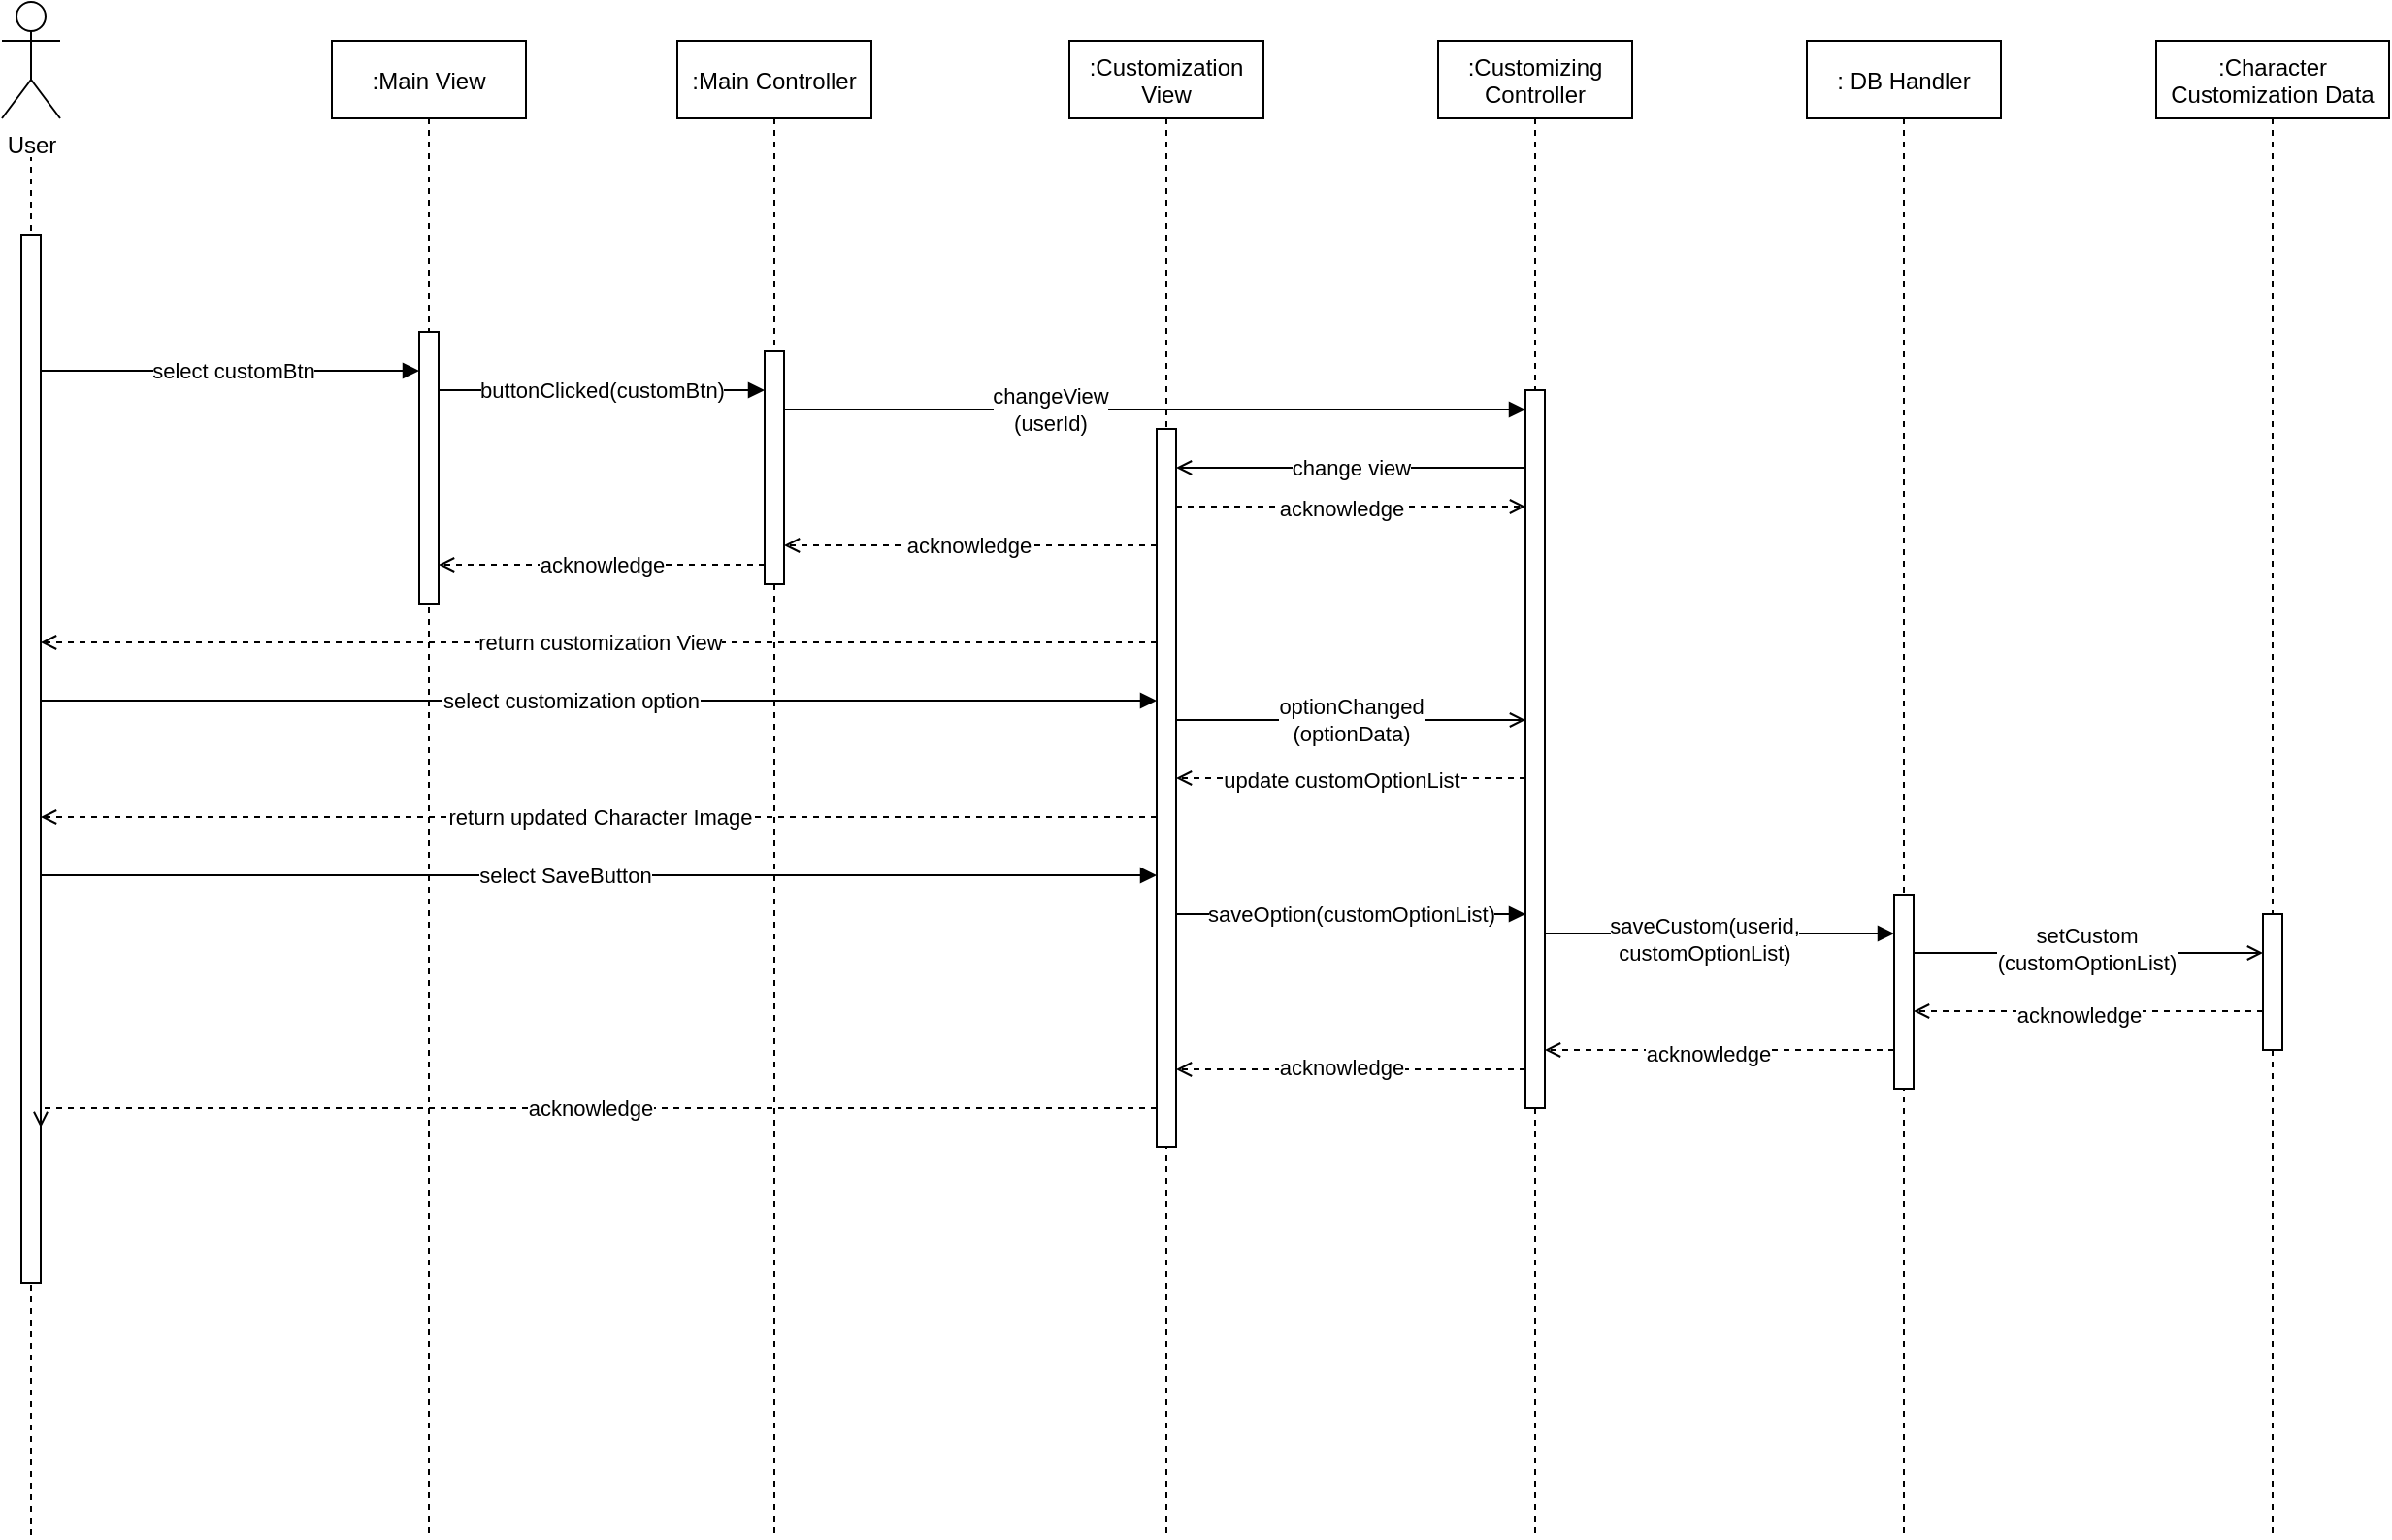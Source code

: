 <mxfile version="14.7.6" type="github">
  <diagram id="ru6Bwzwn6HbUvp8h6mE7" name="Page-1">
    <mxGraphModel dx="2512" dy="762" grid="1" gridSize="10" guides="1" tooltips="1" connect="1" arrows="1" fold="1" page="1" pageScale="1" pageWidth="850" pageHeight="1100" math="0" shadow="0">
      <root>
        <mxCell id="0" />
        <mxCell id="1" parent="0" />
        <mxCell id="5U55PKnecChS-TOLvx-6-1" value="" style="endArrow=none;dashed=1;html=1;rounded=0;edgeStyle=orthogonalEdgeStyle;" parent="1" edge="1">
          <mxGeometry width="50" height="50" relative="1" as="geometry">
            <mxPoint x="-15" y="810.0" as="sourcePoint" />
            <mxPoint x="-15" y="100" as="targetPoint" />
            <Array as="points">
              <mxPoint x="-15" y="395" />
            </Array>
          </mxGeometry>
        </mxCell>
        <mxCell id="5U55PKnecChS-TOLvx-6-2" value="select customization option" style="edgeStyle=orthogonalEdgeStyle;rounded=0;orthogonalLoop=1;jettySize=auto;html=1;endArrow=block;endFill=1;" parent="1" target="5U55PKnecChS-TOLvx-6-11" edge="1">
          <mxGeometry relative="1" as="geometry">
            <Array as="points">
              <mxPoint x="-10" y="380" />
            </Array>
            <mxPoint x="-10" y="350.0" as="sourcePoint" />
            <mxPoint x="725" y="350" as="targetPoint" />
          </mxGeometry>
        </mxCell>
        <mxCell id="5U55PKnecChS-TOLvx-6-3" value="" style="points=[];perimeter=orthogonalPerimeter;rounded=0;shadow=0;strokeWidth=1;" parent="1" vertex="1">
          <mxGeometry x="-20" y="140" width="10" height="540" as="geometry" />
        </mxCell>
        <mxCell id="5U55PKnecChS-TOLvx-6-4" value=": DB Handler" style="shape=umlLifeline;perimeter=lifelinePerimeter;container=1;collapsible=0;recursiveResize=0;rounded=0;shadow=0;strokeWidth=1;" parent="1" vertex="1">
          <mxGeometry x="900" y="40" width="100" height="770" as="geometry" />
        </mxCell>
        <mxCell id="5U55PKnecChS-TOLvx-6-5" value=":Main Controller" style="shape=umlLifeline;perimeter=lifelinePerimeter;container=1;collapsible=0;recursiveResize=0;rounded=0;shadow=0;strokeWidth=1;" parent="1" vertex="1">
          <mxGeometry x="318" y="40" width="100" height="770" as="geometry" />
        </mxCell>
        <mxCell id="5U55PKnecChS-TOLvx-6-6" value="" style="points=[];perimeter=orthogonalPerimeter;rounded=0;shadow=0;strokeWidth=1;" parent="5U55PKnecChS-TOLvx-6-5" vertex="1">
          <mxGeometry x="45" y="160" width="10" height="120" as="geometry" />
        </mxCell>
        <mxCell id="5U55PKnecChS-TOLvx-6-7" value="User" style="shape=umlActor;verticalLabelPosition=bottom;verticalAlign=top;html=1;" parent="1" vertex="1">
          <mxGeometry x="-30" y="20" width="30" height="60" as="geometry" />
        </mxCell>
        <mxCell id="5U55PKnecChS-TOLvx-6-8" value=":Customizing&#xa;Controller" style="shape=umlLifeline;perimeter=lifelinePerimeter;container=1;collapsible=0;recursiveResize=0;rounded=0;shadow=0;strokeWidth=1;" parent="1" vertex="1">
          <mxGeometry x="710" y="40" width="100" height="770" as="geometry" />
        </mxCell>
        <mxCell id="5U55PKnecChS-TOLvx-6-9" value="" style="points=[];perimeter=orthogonalPerimeter;rounded=0;shadow=0;strokeWidth=1;" parent="5U55PKnecChS-TOLvx-6-8" vertex="1">
          <mxGeometry x="45" y="180" width="10" height="370" as="geometry" />
        </mxCell>
        <mxCell id="5U55PKnecChS-TOLvx-6-10" value=":Customization&#xa;View" style="shape=umlLifeline;perimeter=lifelinePerimeter;container=1;collapsible=0;recursiveResize=0;rounded=0;shadow=0;strokeWidth=1;" parent="1" vertex="1">
          <mxGeometry x="520" y="40" width="100" height="770" as="geometry" />
        </mxCell>
        <mxCell id="5U55PKnecChS-TOLvx-6-11" value="" style="points=[];perimeter=orthogonalPerimeter;rounded=0;shadow=0;strokeWidth=1;fontStyle=1" parent="5U55PKnecChS-TOLvx-6-10" vertex="1">
          <mxGeometry x="45" y="200" width="10" height="370" as="geometry" />
        </mxCell>
        <mxCell id="5U55PKnecChS-TOLvx-6-12" value=":Character&#xa;Customization Data" style="shape=umlLifeline;perimeter=lifelinePerimeter;container=1;collapsible=0;recursiveResize=0;rounded=0;shadow=0;strokeWidth=1;" parent="1" vertex="1">
          <mxGeometry x="1080" y="40" width="120" height="770" as="geometry" />
        </mxCell>
        <mxCell id="5U55PKnecChS-TOLvx-6-13" style="edgeStyle=orthogonalEdgeStyle;rounded=0;orthogonalLoop=1;jettySize=auto;html=1;endArrow=block;endFill=1;strokeColor=#000000;" parent="1" target="5U55PKnecChS-TOLvx-6-20" edge="1">
          <mxGeometry relative="1" as="geometry">
            <mxPoint x="-10" y="210" as="sourcePoint" />
            <mxPoint x="240" y="200.0" as="targetPoint" />
            <Array as="points">
              <mxPoint x="120" y="210" />
              <mxPoint x="120" y="210" />
            </Array>
          </mxGeometry>
        </mxCell>
        <mxCell id="5U55PKnecChS-TOLvx-6-14" value="select customBtn" style="edgeLabel;html=1;align=center;verticalAlign=middle;resizable=0;points=[];" parent="5U55PKnecChS-TOLvx-6-13" vertex="1" connectable="0">
          <mxGeometry x="0.12" y="-1" relative="1" as="geometry">
            <mxPoint x="-10" y="-1" as="offset" />
          </mxGeometry>
        </mxCell>
        <mxCell id="5U55PKnecChS-TOLvx-6-15" value="optionChanged&lt;br&gt;(optionData)" style="edgeStyle=orthogonalEdgeStyle;rounded=0;orthogonalLoop=1;jettySize=auto;html=1;endArrow=open;endFill=0;" parent="1" source="5U55PKnecChS-TOLvx-6-11" target="5U55PKnecChS-TOLvx-6-9" edge="1">
          <mxGeometry relative="1" as="geometry">
            <Array as="points">
              <mxPoint x="610" y="390" />
              <mxPoint x="610" y="390" />
            </Array>
            <mxPoint x="735" y="370" as="sourcePoint" />
          </mxGeometry>
        </mxCell>
        <mxCell id="5U55PKnecChS-TOLvx-6-16" value="return updated Character Image" style="edgeStyle=orthogonalEdgeStyle;rounded=0;orthogonalLoop=1;jettySize=auto;html=1;endArrow=open;endFill=0;dashed=1;" parent="1" source="5U55PKnecChS-TOLvx-6-11" target="5U55PKnecChS-TOLvx-6-3" edge="1">
          <mxGeometry relative="1" as="geometry">
            <Array as="points">
              <mxPoint x="390" y="440" />
              <mxPoint x="390" y="440" />
            </Array>
            <mxPoint x="725" y="570" as="sourcePoint" />
            <mxPoint x="-10" y="570" as="targetPoint" />
          </mxGeometry>
        </mxCell>
        <mxCell id="5U55PKnecChS-TOLvx-6-17" value="acknowledge" style="edgeStyle=orthogonalEdgeStyle;rounded=0;orthogonalLoop=1;jettySize=auto;html=1;dashed=1;endArrow=open;endFill=0;" parent="1" source="5U55PKnecChS-TOLvx-6-11" edge="1">
          <mxGeometry relative="1" as="geometry">
            <Array as="points">
              <mxPoint x="-10" y="590" />
            </Array>
            <mxPoint x="725" y="600" as="sourcePoint" />
            <mxPoint x="-10" y="600.0" as="targetPoint" />
          </mxGeometry>
        </mxCell>
        <mxCell id="5U55PKnecChS-TOLvx-6-18" value="return customization View" style="edgeStyle=orthogonalEdgeStyle;rounded=0;orthogonalLoop=1;jettySize=auto;html=1;endArrow=open;endFill=0;dashed=1;" parent="1" source="5U55PKnecChS-TOLvx-6-11" target="5U55PKnecChS-TOLvx-6-3" edge="1">
          <mxGeometry relative="1" as="geometry">
            <Array as="points">
              <mxPoint x="140" y="350" />
              <mxPoint x="140" y="350" />
            </Array>
            <mxPoint x="830" y="360" as="sourcePoint" />
            <mxPoint x="40" y="400" as="targetPoint" />
          </mxGeometry>
        </mxCell>
        <mxCell id="5U55PKnecChS-TOLvx-6-19" value=":Main View" style="shape=umlLifeline;perimeter=lifelinePerimeter;container=1;collapsible=0;recursiveResize=0;rounded=0;shadow=0;strokeWidth=1;" parent="1" vertex="1">
          <mxGeometry x="140" y="40" width="100" height="770" as="geometry" />
        </mxCell>
        <mxCell id="5U55PKnecChS-TOLvx-6-20" value="" style="points=[];perimeter=orthogonalPerimeter;rounded=0;shadow=0;strokeWidth=1;" parent="5U55PKnecChS-TOLvx-6-19" vertex="1">
          <mxGeometry x="45" y="150" width="10" height="140" as="geometry" />
        </mxCell>
        <mxCell id="5U55PKnecChS-TOLvx-6-21" value="buttonClicked(customBtn)" style="edgeStyle=orthogonalEdgeStyle;rounded=0;orthogonalLoop=1;jettySize=auto;html=1;endArrow=block;endFill=1;" parent="1" source="5U55PKnecChS-TOLvx-6-20" target="5U55PKnecChS-TOLvx-6-6" edge="1">
          <mxGeometry relative="1" as="geometry">
            <Array as="points">
              <mxPoint x="310" y="220" />
              <mxPoint x="310" y="220" />
            </Array>
          </mxGeometry>
        </mxCell>
        <mxCell id="5U55PKnecChS-TOLvx-6-22" value="acknowledge" style="edgeStyle=orthogonalEdgeStyle;rounded=0;orthogonalLoop=1;jettySize=auto;html=1;endArrow=open;endFill=0;dashed=1;" parent="1" source="5U55PKnecChS-TOLvx-6-6" target="5U55PKnecChS-TOLvx-6-20" edge="1">
          <mxGeometry relative="1" as="geometry">
            <Array as="points">
              <mxPoint x="240" y="310" />
              <mxPoint x="240" y="310" />
            </Array>
          </mxGeometry>
        </mxCell>
        <mxCell id="5U55PKnecChS-TOLvx-6-23" style="edgeStyle=orthogonalEdgeStyle;rounded=0;orthogonalLoop=1;jettySize=auto;html=1;endArrow=block;endFill=1;" parent="1" source="5U55PKnecChS-TOLvx-6-6" target="5U55PKnecChS-TOLvx-6-9" edge="1">
          <mxGeometry relative="1" as="geometry">
            <Array as="points">
              <mxPoint x="550" y="230" />
              <mxPoint x="550" y="230" />
            </Array>
          </mxGeometry>
        </mxCell>
        <mxCell id="5U55PKnecChS-TOLvx-6-24" value="changeView&lt;br&gt;(userId)" style="edgeLabel;html=1;align=center;verticalAlign=middle;resizable=0;points=[];" parent="5U55PKnecChS-TOLvx-6-23" vertex="1" connectable="0">
          <mxGeometry x="-0.172" y="-3" relative="1" as="geometry">
            <mxPoint x="-21" y="-3" as="offset" />
          </mxGeometry>
        </mxCell>
        <mxCell id="5U55PKnecChS-TOLvx-6-25" style="edgeStyle=orthogonalEdgeStyle;rounded=0;orthogonalLoop=1;jettySize=auto;html=1;endArrow=open;endFill=0;dashed=1;" parent="1" source="5U55PKnecChS-TOLvx-6-11" target="5U55PKnecChS-TOLvx-6-6" edge="1">
          <mxGeometry relative="1" as="geometry">
            <Array as="points">
              <mxPoint x="560" y="300" />
              <mxPoint x="560" y="300" />
            </Array>
          </mxGeometry>
        </mxCell>
        <mxCell id="5U55PKnecChS-TOLvx-6-26" value="acknowledge" style="edgeLabel;html=1;align=center;verticalAlign=middle;resizable=0;points=[];" parent="5U55PKnecChS-TOLvx-6-25" vertex="1" connectable="0">
          <mxGeometry x="0.011" relative="1" as="geometry">
            <mxPoint as="offset" />
          </mxGeometry>
        </mxCell>
        <mxCell id="5U55PKnecChS-TOLvx-6-27" style="edgeStyle=orthogonalEdgeStyle;rounded=0;orthogonalLoop=1;jettySize=auto;html=1;endArrow=open;endFill=0;dashed=1;" parent="1" source="5U55PKnecChS-TOLvx-6-11" target="5U55PKnecChS-TOLvx-6-9" edge="1">
          <mxGeometry relative="1" as="geometry">
            <Array as="points">
              <mxPoint x="610" y="280" />
              <mxPoint x="610" y="280" />
            </Array>
          </mxGeometry>
        </mxCell>
        <mxCell id="5U55PKnecChS-TOLvx-6-28" value="acknowledge" style="edgeLabel;html=1;align=center;verticalAlign=middle;resizable=0;points=[];" parent="5U55PKnecChS-TOLvx-6-27" vertex="1" connectable="0">
          <mxGeometry x="-0.062" y="-1" relative="1" as="geometry">
            <mxPoint as="offset" />
          </mxGeometry>
        </mxCell>
        <mxCell id="5U55PKnecChS-TOLvx-6-29" value="select SaveButton" style="edgeStyle=orthogonalEdgeStyle;rounded=0;orthogonalLoop=1;jettySize=auto;html=1;endArrow=block;endFill=1;" parent="1" target="5U55PKnecChS-TOLvx-6-11" edge="1">
          <mxGeometry x="0.135" relative="1" as="geometry">
            <Array as="points">
              <mxPoint x="-10" y="470" />
            </Array>
            <mxPoint x="-10" y="600.0" as="sourcePoint" />
            <mxPoint x="725" y="600" as="targetPoint" />
            <mxPoint as="offset" />
          </mxGeometry>
        </mxCell>
        <mxCell id="5U55PKnecChS-TOLvx-6-30" value="change view" style="edgeStyle=orthogonalEdgeStyle;rounded=0;orthogonalLoop=1;jettySize=auto;html=1;endArrow=open;endFill=0;" parent="1" source="5U55PKnecChS-TOLvx-6-9" target="5U55PKnecChS-TOLvx-6-11" edge="1">
          <mxGeometry relative="1" as="geometry">
            <Array as="points">
              <mxPoint x="720" y="260" />
              <mxPoint x="720" y="260" />
            </Array>
          </mxGeometry>
        </mxCell>
        <mxCell id="5U55PKnecChS-TOLvx-6-31" style="edgeStyle=orthogonalEdgeStyle;rounded=0;orthogonalLoop=1;jettySize=auto;html=1;dashed=1;endArrow=open;endFill=0;" parent="1" source="5U55PKnecChS-TOLvx-6-9" target="5U55PKnecChS-TOLvx-6-11" edge="1">
          <mxGeometry relative="1" as="geometry">
            <Array as="points">
              <mxPoint x="730" y="420" />
              <mxPoint x="730" y="420" />
            </Array>
          </mxGeometry>
        </mxCell>
        <mxCell id="5U55PKnecChS-TOLvx-6-32" value="update customOptionList" style="edgeLabel;html=1;align=center;verticalAlign=middle;resizable=0;points=[];" parent="5U55PKnecChS-TOLvx-6-31" vertex="1" connectable="0">
          <mxGeometry x="-0.1" y="1" relative="1" as="geometry">
            <mxPoint x="-14" as="offset" />
          </mxGeometry>
        </mxCell>
        <mxCell id="5U55PKnecChS-TOLvx-6-33" style="edgeStyle=orthogonalEdgeStyle;rounded=0;orthogonalLoop=1;jettySize=auto;html=1;endArrow=open;endFill=0;" parent="1" source="5U55PKnecChS-TOLvx-6-37" target="5U55PKnecChS-TOLvx-6-42" edge="1">
          <mxGeometry relative="1" as="geometry">
            <Array as="points">
              <mxPoint x="1040" y="510" />
              <mxPoint x="1040" y="510" />
            </Array>
          </mxGeometry>
        </mxCell>
        <mxCell id="5U55PKnecChS-TOLvx-6-34" value="setCustom&lt;br&gt;(customOptionList)" style="edgeLabel;html=1;align=center;verticalAlign=middle;resizable=0;points=[];" parent="5U55PKnecChS-TOLvx-6-33" vertex="1" connectable="0">
          <mxGeometry x="-0.011" y="2" relative="1" as="geometry">
            <mxPoint as="offset" />
          </mxGeometry>
        </mxCell>
        <mxCell id="5U55PKnecChS-TOLvx-6-35" style="edgeStyle=orthogonalEdgeStyle;rounded=0;orthogonalLoop=1;jettySize=auto;html=1;dashed=1;endArrow=open;endFill=0;" parent="1" source="5U55PKnecChS-TOLvx-6-37" target="5U55PKnecChS-TOLvx-6-9" edge="1">
          <mxGeometry relative="1" as="geometry">
            <Array as="points">
              <mxPoint x="900" y="560" />
              <mxPoint x="900" y="560" />
            </Array>
          </mxGeometry>
        </mxCell>
        <mxCell id="5U55PKnecChS-TOLvx-6-36" value="acknowledge" style="edgeLabel;html=1;align=center;verticalAlign=middle;resizable=0;points=[];" parent="5U55PKnecChS-TOLvx-6-35" vertex="1" connectable="0">
          <mxGeometry x="0.067" y="2" relative="1" as="geometry">
            <mxPoint as="offset" />
          </mxGeometry>
        </mxCell>
        <mxCell id="5U55PKnecChS-TOLvx-6-37" value="" style="points=[];perimeter=orthogonalPerimeter;rounded=0;shadow=0;strokeWidth=1;" parent="1" vertex="1">
          <mxGeometry x="945" y="480" width="10" height="100" as="geometry" />
        </mxCell>
        <mxCell id="5U55PKnecChS-TOLvx-6-38" style="edgeStyle=orthogonalEdgeStyle;rounded=0;orthogonalLoop=1;jettySize=auto;html=1;endArrow=block;endFill=1;" parent="1" source="5U55PKnecChS-TOLvx-6-9" target="5U55PKnecChS-TOLvx-6-37" edge="1">
          <mxGeometry relative="1" as="geometry">
            <Array as="points">
              <mxPoint x="900" y="500" />
              <mxPoint x="900" y="500" />
            </Array>
          </mxGeometry>
        </mxCell>
        <mxCell id="5U55PKnecChS-TOLvx-6-39" value="saveCustom(userid,&lt;br&gt;customOptionList)" style="edgeLabel;html=1;align=center;verticalAlign=middle;resizable=0;points=[];" parent="5U55PKnecChS-TOLvx-6-38" vertex="1" connectable="0">
          <mxGeometry x="-0.089" y="-3" relative="1" as="geometry">
            <mxPoint as="offset" />
          </mxGeometry>
        </mxCell>
        <mxCell id="5U55PKnecChS-TOLvx-6-40" style="edgeStyle=orthogonalEdgeStyle;rounded=0;orthogonalLoop=1;jettySize=auto;html=1;endArrow=open;endFill=0;dashed=1;" parent="1" source="5U55PKnecChS-TOLvx-6-42" target="5U55PKnecChS-TOLvx-6-37" edge="1">
          <mxGeometry relative="1" as="geometry">
            <Array as="points">
              <mxPoint x="1040" y="540" />
              <mxPoint x="1040" y="540" />
            </Array>
          </mxGeometry>
        </mxCell>
        <mxCell id="5U55PKnecChS-TOLvx-6-41" value="acknowledge" style="edgeLabel;html=1;align=center;verticalAlign=middle;resizable=0;points=[];" parent="5U55PKnecChS-TOLvx-6-40" vertex="1" connectable="0">
          <mxGeometry x="0.133" y="2" relative="1" as="geometry">
            <mxPoint x="7" as="offset" />
          </mxGeometry>
        </mxCell>
        <mxCell id="5U55PKnecChS-TOLvx-6-42" value="" style="points=[];perimeter=orthogonalPerimeter;rounded=0;shadow=0;strokeWidth=1;" parent="1" vertex="1">
          <mxGeometry x="1135" y="490" width="10" height="70" as="geometry" />
        </mxCell>
        <mxCell id="5U55PKnecChS-TOLvx-6-43" style="edgeStyle=orthogonalEdgeStyle;rounded=0;orthogonalLoop=1;jettySize=auto;html=1;dashed=1;endArrow=open;endFill=0;" parent="1" source="5U55PKnecChS-TOLvx-6-9" target="5U55PKnecChS-TOLvx-6-11" edge="1">
          <mxGeometry relative="1" as="geometry">
            <Array as="points">
              <mxPoint x="710" y="570" />
              <mxPoint x="710" y="570" />
            </Array>
          </mxGeometry>
        </mxCell>
        <mxCell id="5U55PKnecChS-TOLvx-6-44" value="acknowledge" style="edgeLabel;html=1;align=center;verticalAlign=middle;resizable=0;points=[];" parent="5U55PKnecChS-TOLvx-6-43" vertex="1" connectable="0">
          <mxGeometry x="-0.278" y="-1" relative="1" as="geometry">
            <mxPoint x="-30" as="offset" />
          </mxGeometry>
        </mxCell>
        <mxCell id="5U55PKnecChS-TOLvx-6-45" value="saveOption(customOptionList)" style="edgeStyle=orthogonalEdgeStyle;rounded=0;orthogonalLoop=1;jettySize=auto;html=1;endArrow=block;endFill=1;" parent="1" source="5U55PKnecChS-TOLvx-6-11" target="5U55PKnecChS-TOLvx-6-9" edge="1">
          <mxGeometry relative="1" as="geometry">
            <Array as="points">
              <mxPoint x="610" y="490" />
              <mxPoint x="610" y="490" />
            </Array>
          </mxGeometry>
        </mxCell>
      </root>
    </mxGraphModel>
  </diagram>
</mxfile>

